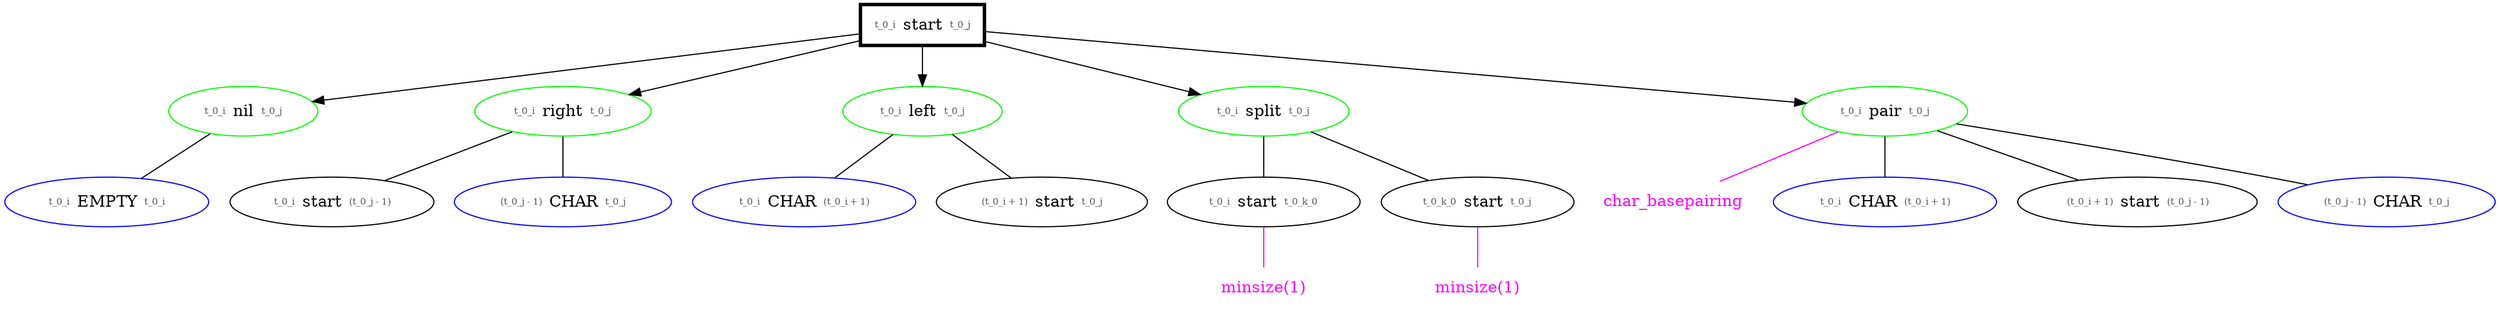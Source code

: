 digraph durbin {
node_1 [ label=<<table border='0'><tr><td><font point-size='8' color='#555555'>t_0_i</font></td><td>start</td><td><font point-size='8' color='#555555'>t_0_j</font></td></tr></table>>, color="black", shape="box", penwidth=3 ];
node_2 [ label=<<table border='0'><tr><td><font point-size='8' color='#555555'>t_0_i</font></td><td>nil</td><td><font point-size='8' color='#555555'>t_0_j</font></td></tr></table>>, color="green" ];
node_3 [ label=<<table border='0'><tr><td><font point-size='8' color='#555555'>t_0_i</font></td><td>EMPTY</td><td><font point-size='8' color='#555555'>t_0_i</font></td></tr></table>>, color="blue" ];
node_2 -> node_3 [ arrowhead=none ];
node_1 -> node_2;
node_4 [ label=<<table border='0'><tr><td><font point-size='8' color='#555555'>t_0_i</font></td><td>right</td><td><font point-size='8' color='#555555'>t_0_j</font></td></tr></table>>, color="green" ];
node_5 [ label=<<table border='0'><tr><td><font point-size='8' color='#555555'>t_0_i</font></td><td>start</td><td><font point-size='8' color='#555555'>(t_0_j - 1)</font></td></tr></table>>, color="black" ];
node_4 -> node_5 [ arrowhead=none ];
node_6 [ label=<<table border='0'><tr><td><font point-size='8' color='#555555'>(t_0_j - 1)</font></td><td>CHAR</td><td><font point-size='8' color='#555555'>t_0_j</font></td></tr></table>>, color="blue" ];
node_4 -> node_6 [ arrowhead=none ];
node_1 -> node_4;
node_7 [ label=<<table border='0'><tr><td><font point-size='8' color='#555555'>t_0_i</font></td><td>left</td><td><font point-size='8' color='#555555'>t_0_j</font></td></tr></table>>, color="green" ];
node_8 [ label=<<table border='0'><tr><td><font point-size='8' color='#555555'>t_0_i</font></td><td>CHAR</td><td><font point-size='8' color='#555555'>(t_0_i + 1)</font></td></tr></table>>, color="blue" ];
node_7 -> node_8 [ arrowhead=none ];
node_9 [ label=<<table border='0'><tr><td><font point-size='8' color='#555555'>(t_0_i + 1)</font></td><td>start</td><td><font point-size='8' color='#555555'>t_0_j</font></td></tr></table>>, color="black" ];
node_7 -> node_9 [ arrowhead=none ];
node_1 -> node_7;
node_10 [ label=<<table border='0'><tr><td><font point-size='8' color='#555555'>t_0_i</font></td><td>split</td><td><font point-size='8' color='#555555'>t_0_j</font></td></tr></table>>, color="green" ];
node_11 [ label=<<table border='0'><tr><td><font point-size='8' color='#555555'>t_0_i</font></td><td>start</td><td><font point-size='8' color='#555555'>t_0_k_0</font></td></tr></table>>, color="black" ];
node_12 [ label="minsize(1)" , fontcolor="magenta" , shape=none ];
node_11 -> node_12 [ arrowhead=none, color="magenta" ];
node_10 -> node_11 [ arrowhead=none ];
node_13 [ label=<<table border='0'><tr><td><font point-size='8' color='#555555'>t_0_k_0</font></td><td>start</td><td><font point-size='8' color='#555555'>t_0_j</font></td></tr></table>>, color="black" ];
node_14 [ label="minsize(1)" , fontcolor="magenta" , shape=none ];
node_13 -> node_14 [ arrowhead=none, color="magenta" ];
node_10 -> node_13 [ arrowhead=none ];
node_1 -> node_10;
node_15 [ label=<<table border='0'><tr><td><font point-size='8' color='#555555'>t_0_i</font></td><td>pair</td><td><font point-size='8' color='#555555'>t_0_j</font></td></tr></table>>, color="green" ];
node_16 [ label="char_basepairing" , fontcolor="magenta" , shape=none ];
node_15 -> node_16 [ arrowhead=none, color="magenta" ];
node_17 [ label=<<table border='0'><tr><td><font point-size='8' color='#555555'>t_0_i</font></td><td>CHAR</td><td><font point-size='8' color='#555555'>(t_0_i + 1)</font></td></tr></table>>, color="blue" ];
node_15 -> node_17 [ arrowhead=none ];
node_18 [ label=<<table border='0'><tr><td><font point-size='8' color='#555555'>(t_0_i + 1)</font></td><td>start</td><td><font point-size='8' color='#555555'>(t_0_j - 1)</font></td></tr></table>>, color="black" ];
node_15 -> node_18 [ arrowhead=none ];
node_19 [ label=<<table border='0'><tr><td><font point-size='8' color='#555555'>(t_0_j - 1)</font></td><td>CHAR</td><td><font point-size='8' color='#555555'>t_0_j</font></td></tr></table>>, color="blue" ];
node_15 -> node_19 [ arrowhead=none ];
node_1 -> node_15;
}
